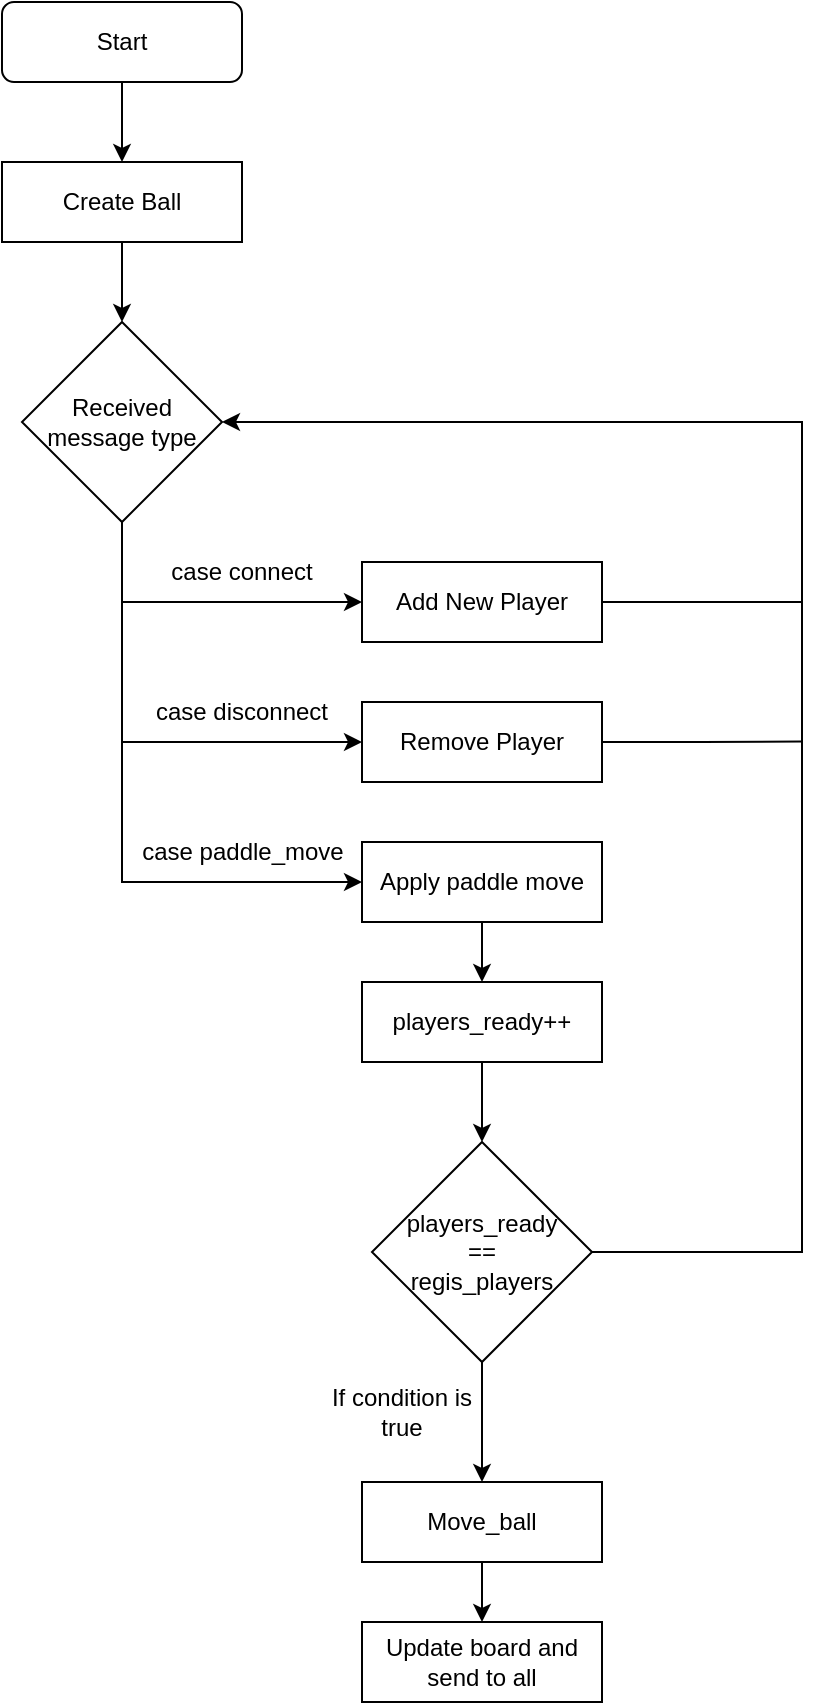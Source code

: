 <mxfile version="16.5.2" type="github">
  <diagram id="xZidNAdq49fcDvhdnEJo" name="Page-1">
    <mxGraphModel dx="680" dy="372" grid="1" gridSize="10" guides="1" tooltips="1" connect="1" arrows="1" fold="1" page="1" pageScale="1" pageWidth="827" pageHeight="1169" math="0" shadow="0">
      <root>
        <mxCell id="0" />
        <mxCell id="1" parent="0" />
        <mxCell id="eA5G1mRxvGn_3Z1sqUp9-4" style="edgeStyle=orthogonalEdgeStyle;rounded=0;orthogonalLoop=1;jettySize=auto;html=1;exitX=0.5;exitY=1;exitDx=0;exitDy=0;" edge="1" parent="1" source="eA5G1mRxvGn_3Z1sqUp9-2" target="eA5G1mRxvGn_3Z1sqUp9-3">
          <mxGeometry relative="1" as="geometry" />
        </mxCell>
        <mxCell id="eA5G1mRxvGn_3Z1sqUp9-2" value="Start" style="rounded=1;whiteSpace=wrap;html=1;" vertex="1" parent="1">
          <mxGeometry x="380" y="80" width="120" height="40" as="geometry" />
        </mxCell>
        <mxCell id="eA5G1mRxvGn_3Z1sqUp9-7" style="edgeStyle=orthogonalEdgeStyle;rounded=0;orthogonalLoop=1;jettySize=auto;html=1;exitX=0.5;exitY=1;exitDx=0;exitDy=0;entryX=0.5;entryY=0;entryDx=0;entryDy=0;" edge="1" parent="1" source="eA5G1mRxvGn_3Z1sqUp9-3">
          <mxGeometry relative="1" as="geometry">
            <mxPoint x="440" y="240" as="targetPoint" />
          </mxGeometry>
        </mxCell>
        <mxCell id="eA5G1mRxvGn_3Z1sqUp9-3" value="Create Ball" style="rounded=0;whiteSpace=wrap;html=1;" vertex="1" parent="1">
          <mxGeometry x="380" y="160" width="120" height="40" as="geometry" />
        </mxCell>
        <mxCell id="eA5G1mRxvGn_3Z1sqUp9-12" style="edgeStyle=orthogonalEdgeStyle;rounded=0;orthogonalLoop=1;jettySize=auto;html=1;exitX=0.5;exitY=1;exitDx=0;exitDy=0;entryX=0;entryY=0.5;entryDx=0;entryDy=0;" edge="1" parent="1" source="eA5G1mRxvGn_3Z1sqUp9-9" target="eA5G1mRxvGn_3Z1sqUp9-10">
          <mxGeometry relative="1" as="geometry" />
        </mxCell>
        <mxCell id="eA5G1mRxvGn_3Z1sqUp9-14" style="edgeStyle=orthogonalEdgeStyle;rounded=0;orthogonalLoop=1;jettySize=auto;html=1;entryX=0;entryY=0.5;entryDx=0;entryDy=0;exitX=0.5;exitY=1;exitDx=0;exitDy=0;" edge="1" parent="1" source="eA5G1mRxvGn_3Z1sqUp9-9" target="eA5G1mRxvGn_3Z1sqUp9-11">
          <mxGeometry relative="1" as="geometry" />
        </mxCell>
        <mxCell id="eA5G1mRxvGn_3Z1sqUp9-18" style="edgeStyle=orthogonalEdgeStyle;rounded=0;orthogonalLoop=1;jettySize=auto;html=1;exitX=0.5;exitY=1;exitDx=0;exitDy=0;entryX=0;entryY=0.5;entryDx=0;entryDy=0;" edge="1" parent="1" source="eA5G1mRxvGn_3Z1sqUp9-9" target="eA5G1mRxvGn_3Z1sqUp9-17">
          <mxGeometry relative="1" as="geometry" />
        </mxCell>
        <mxCell id="eA5G1mRxvGn_3Z1sqUp9-9" value="Received message type" style="rhombus;whiteSpace=wrap;html=1;" vertex="1" parent="1">
          <mxGeometry x="390" y="240" width="100" height="100" as="geometry" />
        </mxCell>
        <mxCell id="eA5G1mRxvGn_3Z1sqUp9-34" style="edgeStyle=orthogonalEdgeStyle;rounded=0;orthogonalLoop=1;jettySize=auto;html=1;exitX=1;exitY=0.5;exitDx=0;exitDy=0;endArrow=none;endFill=0;" edge="1" parent="1" source="eA5G1mRxvGn_3Z1sqUp9-10">
          <mxGeometry relative="1" as="geometry">
            <mxPoint x="780" y="380" as="targetPoint" />
          </mxGeometry>
        </mxCell>
        <mxCell id="eA5G1mRxvGn_3Z1sqUp9-10" value="Add New Player" style="rounded=0;whiteSpace=wrap;html=1;" vertex="1" parent="1">
          <mxGeometry x="560" y="360" width="120" height="40" as="geometry" />
        </mxCell>
        <mxCell id="eA5G1mRxvGn_3Z1sqUp9-35" style="edgeStyle=orthogonalEdgeStyle;rounded=0;orthogonalLoop=1;jettySize=auto;html=1;exitX=1;exitY=0.5;exitDx=0;exitDy=0;endArrow=none;endFill=0;" edge="1" parent="1" source="eA5G1mRxvGn_3Z1sqUp9-11">
          <mxGeometry relative="1" as="geometry">
            <mxPoint x="780" y="449.739" as="targetPoint" />
          </mxGeometry>
        </mxCell>
        <mxCell id="eA5G1mRxvGn_3Z1sqUp9-11" value="Remove Player" style="rounded=0;whiteSpace=wrap;html=1;" vertex="1" parent="1">
          <mxGeometry x="560" y="430" width="120" height="40" as="geometry" />
        </mxCell>
        <mxCell id="eA5G1mRxvGn_3Z1sqUp9-13" value="case connect" style="text;html=1;strokeColor=none;fillColor=none;align=center;verticalAlign=middle;whiteSpace=wrap;rounded=0;" vertex="1" parent="1">
          <mxGeometry x="460" y="350" width="80" height="30" as="geometry" />
        </mxCell>
        <mxCell id="eA5G1mRxvGn_3Z1sqUp9-15" value="case disconnect" style="text;html=1;strokeColor=none;fillColor=none;align=center;verticalAlign=middle;whiteSpace=wrap;rounded=0;" vertex="1" parent="1">
          <mxGeometry x="455" y="420" width="90" height="30" as="geometry" />
        </mxCell>
        <mxCell id="eA5G1mRxvGn_3Z1sqUp9-24" style="edgeStyle=orthogonalEdgeStyle;rounded=0;orthogonalLoop=1;jettySize=auto;html=1;exitX=0.5;exitY=1;exitDx=0;exitDy=0;entryX=0.5;entryY=0;entryDx=0;entryDy=0;" edge="1" parent="1" source="eA5G1mRxvGn_3Z1sqUp9-17" target="eA5G1mRxvGn_3Z1sqUp9-23">
          <mxGeometry relative="1" as="geometry" />
        </mxCell>
        <mxCell id="eA5G1mRxvGn_3Z1sqUp9-17" value="Apply paddle move" style="rounded=0;whiteSpace=wrap;html=1;" vertex="1" parent="1">
          <mxGeometry x="560" y="500" width="120" height="40" as="geometry" />
        </mxCell>
        <mxCell id="eA5G1mRxvGn_3Z1sqUp9-19" value="case paddle_move" style="text;html=1;strokeColor=none;fillColor=none;align=center;verticalAlign=middle;whiteSpace=wrap;rounded=0;" vertex="1" parent="1">
          <mxGeometry x="447.5" y="490" width="105" height="30" as="geometry" />
        </mxCell>
        <mxCell id="eA5G1mRxvGn_3Z1sqUp9-27" style="edgeStyle=orthogonalEdgeStyle;rounded=0;orthogonalLoop=1;jettySize=auto;html=1;exitX=0.5;exitY=1;exitDx=0;exitDy=0;entryX=0.5;entryY=0;entryDx=0;entryDy=0;" edge="1" parent="1" source="eA5G1mRxvGn_3Z1sqUp9-23" target="eA5G1mRxvGn_3Z1sqUp9-26">
          <mxGeometry relative="1" as="geometry" />
        </mxCell>
        <mxCell id="eA5G1mRxvGn_3Z1sqUp9-23" value="players_ready++" style="rounded=0;whiteSpace=wrap;html=1;" vertex="1" parent="1">
          <mxGeometry x="560" y="570" width="120" height="40" as="geometry" />
        </mxCell>
        <mxCell id="eA5G1mRxvGn_3Z1sqUp9-29" style="edgeStyle=orthogonalEdgeStyle;rounded=0;orthogonalLoop=1;jettySize=auto;html=1;exitX=0.5;exitY=1;exitDx=0;exitDy=0;entryX=0.5;entryY=0;entryDx=0;entryDy=0;" edge="1" parent="1" source="eA5G1mRxvGn_3Z1sqUp9-26" target="eA5G1mRxvGn_3Z1sqUp9-28">
          <mxGeometry relative="1" as="geometry" />
        </mxCell>
        <mxCell id="eA5G1mRxvGn_3Z1sqUp9-33" style="edgeStyle=orthogonalEdgeStyle;rounded=0;orthogonalLoop=1;jettySize=auto;html=1;exitX=1;exitY=0.5;exitDx=0;exitDy=0;entryX=1;entryY=0.5;entryDx=0;entryDy=0;" edge="1" parent="1" source="eA5G1mRxvGn_3Z1sqUp9-26" target="eA5G1mRxvGn_3Z1sqUp9-9">
          <mxGeometry relative="1" as="geometry">
            <Array as="points">
              <mxPoint x="780" y="705" />
              <mxPoint x="780" y="290" />
            </Array>
          </mxGeometry>
        </mxCell>
        <mxCell id="eA5G1mRxvGn_3Z1sqUp9-26" value="players_ready&lt;br&gt;==&lt;br&gt;regis_players" style="rhombus;whiteSpace=wrap;html=1;" vertex="1" parent="1">
          <mxGeometry x="565" y="650" width="110" height="110" as="geometry" />
        </mxCell>
        <mxCell id="eA5G1mRxvGn_3Z1sqUp9-32" style="edgeStyle=orthogonalEdgeStyle;rounded=0;orthogonalLoop=1;jettySize=auto;html=1;exitX=0.5;exitY=1;exitDx=0;exitDy=0;entryX=0.5;entryY=0;entryDx=0;entryDy=0;" edge="1" parent="1" source="eA5G1mRxvGn_3Z1sqUp9-28" target="eA5G1mRxvGn_3Z1sqUp9-31">
          <mxGeometry relative="1" as="geometry" />
        </mxCell>
        <mxCell id="eA5G1mRxvGn_3Z1sqUp9-28" value="Move_ball" style="rounded=0;whiteSpace=wrap;html=1;" vertex="1" parent="1">
          <mxGeometry x="560" y="820" width="120" height="40" as="geometry" />
        </mxCell>
        <mxCell id="eA5G1mRxvGn_3Z1sqUp9-30" value="If condition is true" style="text;html=1;strokeColor=none;fillColor=none;align=center;verticalAlign=middle;whiteSpace=wrap;rounded=0;" vertex="1" parent="1">
          <mxGeometry x="540" y="770" width="80" height="30" as="geometry" />
        </mxCell>
        <mxCell id="eA5G1mRxvGn_3Z1sqUp9-31" value="Update board and send to all" style="rounded=0;whiteSpace=wrap;html=1;" vertex="1" parent="1">
          <mxGeometry x="560" y="890" width="120" height="40" as="geometry" />
        </mxCell>
      </root>
    </mxGraphModel>
  </diagram>
</mxfile>
